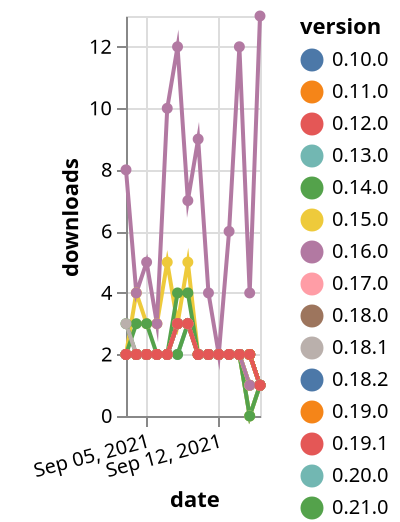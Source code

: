 {"$schema": "https://vega.github.io/schema/vega-lite/v5.json", "description": "A simple bar chart with embedded data.", "data": {"values": [{"date": "2021-09-03", "total": 2600, "delta": 2, "version": "0.4.6"}, {"date": "2021-09-04", "total": 2602, "delta": 2, "version": "0.4.6"}, {"date": "2021-09-05", "total": 2604, "delta": 2, "version": "0.4.6"}, {"date": "2021-09-06", "total": 2606, "delta": 2, "version": "0.4.6"}, {"date": "2021-09-07", "total": 2608, "delta": 2, "version": "0.4.6"}, {"date": "2021-09-08", "total": 2611, "delta": 3, "version": "0.4.6"}, {"date": "2021-09-09", "total": 2614, "delta": 3, "version": "0.4.6"}, {"date": "2021-09-10", "total": 2616, "delta": 2, "version": "0.4.6"}, {"date": "2021-09-11", "total": 2618, "delta": 2, "version": "0.4.6"}, {"date": "2021-09-12", "total": 2620, "delta": 2, "version": "0.4.6"}, {"date": "2021-09-13", "total": 2622, "delta": 2, "version": "0.4.6"}, {"date": "2021-09-14", "total": 2624, "delta": 2, "version": "0.4.6"}, {"date": "2021-09-15", "total": 2626, "delta": 2, "version": "0.4.6"}, {"date": "2021-09-16", "total": 2627, "delta": 1, "version": "0.4.6"}, {"date": "2021-09-03", "total": 3187, "delta": 2, "version": "0.20.0"}, {"date": "2021-09-04", "total": 3189, "delta": 2, "version": "0.20.0"}, {"date": "2021-09-05", "total": 3191, "delta": 2, "version": "0.20.0"}, {"date": "2021-09-06", "total": 3193, "delta": 2, "version": "0.20.0"}, {"date": "2021-09-07", "total": 3195, "delta": 2, "version": "0.20.0"}, {"date": "2021-09-08", "total": 3197, "delta": 2, "version": "0.20.0"}, {"date": "2021-09-09", "total": 3200, "delta": 3, "version": "0.20.0"}, {"date": "2021-09-10", "total": 3202, "delta": 2, "version": "0.20.0"}, {"date": "2021-09-11", "total": 3204, "delta": 2, "version": "0.20.0"}, {"date": "2021-09-12", "total": 3206, "delta": 2, "version": "0.20.0"}, {"date": "2021-09-13", "total": 3208, "delta": 2, "version": "0.20.0"}, {"date": "2021-09-14", "total": 3210, "delta": 2, "version": "0.20.0"}, {"date": "2021-09-15", "total": 3210, "delta": 0, "version": "0.20.0"}, {"date": "2021-09-16", "total": 3211, "delta": 1, "version": "0.20.0"}, {"date": "2021-09-03", "total": 1303, "delta": 2, "version": "0.22.0"}, {"date": "2021-09-04", "total": 1307, "delta": 4, "version": "0.22.0"}, {"date": "2021-09-05", "total": 1310, "delta": 3, "version": "0.22.0"}, {"date": "2021-09-06", "total": 1313, "delta": 3, "version": "0.22.0"}, {"date": "2021-09-07", "total": 1318, "delta": 5, "version": "0.22.0"}, {"date": "2021-09-08", "total": 1321, "delta": 3, "version": "0.22.0"}, {"date": "2021-09-09", "total": 1326, "delta": 5, "version": "0.22.0"}, {"date": "2021-09-10", "total": 1328, "delta": 2, "version": "0.22.0"}, {"date": "2021-09-11", "total": 1330, "delta": 2, "version": "0.22.0"}, {"date": "2021-09-12", "total": 1332, "delta": 2, "version": "0.22.0"}, {"date": "2021-09-13", "total": 1334, "delta": 2, "version": "0.22.0"}, {"date": "2021-09-14", "total": 1336, "delta": 2, "version": "0.22.0"}, {"date": "2021-09-15", "total": 1336, "delta": 0, "version": "0.22.0"}, {"date": "2021-09-16", "total": 1337, "delta": 1, "version": "0.22.0"}, {"date": "2021-09-03", "total": 2074, "delta": 2, "version": "0.18.2"}, {"date": "2021-09-04", "total": 2076, "delta": 2, "version": "0.18.2"}, {"date": "2021-09-05", "total": 2078, "delta": 2, "version": "0.18.2"}, {"date": "2021-09-06", "total": 2080, "delta": 2, "version": "0.18.2"}, {"date": "2021-09-07", "total": 2082, "delta": 2, "version": "0.18.2"}, {"date": "2021-09-08", "total": 2085, "delta": 3, "version": "0.18.2"}, {"date": "2021-09-09", "total": 2088, "delta": 3, "version": "0.18.2"}, {"date": "2021-09-10", "total": 2090, "delta": 2, "version": "0.18.2"}, {"date": "2021-09-11", "total": 2092, "delta": 2, "version": "0.18.2"}, {"date": "2021-09-12", "total": 2094, "delta": 2, "version": "0.18.2"}, {"date": "2021-09-13", "total": 2096, "delta": 2, "version": "0.18.2"}, {"date": "2021-09-14", "total": 2098, "delta": 2, "version": "0.18.2"}, {"date": "2021-09-15", "total": 2100, "delta": 2, "version": "0.18.2"}, {"date": "2021-09-16", "total": 2101, "delta": 1, "version": "0.18.2"}, {"date": "2021-09-03", "total": 1129, "delta": 8, "version": "0.23.0"}, {"date": "2021-09-04", "total": 1133, "delta": 4, "version": "0.23.0"}, {"date": "2021-09-05", "total": 1138, "delta": 5, "version": "0.23.0"}, {"date": "2021-09-06", "total": 1141, "delta": 3, "version": "0.23.0"}, {"date": "2021-09-07", "total": 1151, "delta": 10, "version": "0.23.0"}, {"date": "2021-09-08", "total": 1163, "delta": 12, "version": "0.23.0"}, {"date": "2021-09-09", "total": 1170, "delta": 7, "version": "0.23.0"}, {"date": "2021-09-10", "total": 1179, "delta": 9, "version": "0.23.0"}, {"date": "2021-09-11", "total": 1183, "delta": 4, "version": "0.23.0"}, {"date": "2021-09-12", "total": 1185, "delta": 2, "version": "0.23.0"}, {"date": "2021-09-13", "total": 1191, "delta": 6, "version": "0.23.0"}, {"date": "2021-09-14", "total": 1203, "delta": 12, "version": "0.23.0"}, {"date": "2021-09-15", "total": 1207, "delta": 4, "version": "0.23.0"}, {"date": "2021-09-16", "total": 1220, "delta": 13, "version": "0.23.0"}, {"date": "2021-09-03", "total": 2467, "delta": 2, "version": "0.17.0"}, {"date": "2021-09-04", "total": 2469, "delta": 2, "version": "0.17.0"}, {"date": "2021-09-05", "total": 2471, "delta": 2, "version": "0.17.0"}, {"date": "2021-09-06", "total": 2473, "delta": 2, "version": "0.17.0"}, {"date": "2021-09-07", "total": 2475, "delta": 2, "version": "0.17.0"}, {"date": "2021-09-08", "total": 2478, "delta": 3, "version": "0.17.0"}, {"date": "2021-09-09", "total": 2481, "delta": 3, "version": "0.17.0"}, {"date": "2021-09-10", "total": 2483, "delta": 2, "version": "0.17.0"}, {"date": "2021-09-11", "total": 2485, "delta": 2, "version": "0.17.0"}, {"date": "2021-09-12", "total": 2487, "delta": 2, "version": "0.17.0"}, {"date": "2021-09-13", "total": 2489, "delta": 2, "version": "0.17.0"}, {"date": "2021-09-14", "total": 2491, "delta": 2, "version": "0.17.0"}, {"date": "2021-09-15", "total": 2493, "delta": 2, "version": "0.17.0"}, {"date": "2021-09-16", "total": 2494, "delta": 1, "version": "0.17.0"}, {"date": "2021-09-03", "total": 2596, "delta": 2, "version": "0.4.4"}, {"date": "2021-09-04", "total": 2598, "delta": 2, "version": "0.4.4"}, {"date": "2021-09-05", "total": 2600, "delta": 2, "version": "0.4.4"}, {"date": "2021-09-06", "total": 2602, "delta": 2, "version": "0.4.4"}, {"date": "2021-09-07", "total": 2604, "delta": 2, "version": "0.4.4"}, {"date": "2021-09-08", "total": 2607, "delta": 3, "version": "0.4.4"}, {"date": "2021-09-09", "total": 2610, "delta": 3, "version": "0.4.4"}, {"date": "2021-09-10", "total": 2612, "delta": 2, "version": "0.4.4"}, {"date": "2021-09-11", "total": 2614, "delta": 2, "version": "0.4.4"}, {"date": "2021-09-12", "total": 2616, "delta": 2, "version": "0.4.4"}, {"date": "2021-09-13", "total": 2618, "delta": 2, "version": "0.4.4"}, {"date": "2021-09-14", "total": 2620, "delta": 2, "version": "0.4.4"}, {"date": "2021-09-15", "total": 2622, "delta": 2, "version": "0.4.4"}, {"date": "2021-09-16", "total": 2623, "delta": 1, "version": "0.4.4"}, {"date": "2021-09-03", "total": 2603, "delta": 2, "version": "0.4.5"}, {"date": "2021-09-04", "total": 2605, "delta": 2, "version": "0.4.5"}, {"date": "2021-09-05", "total": 2607, "delta": 2, "version": "0.4.5"}, {"date": "2021-09-06", "total": 2609, "delta": 2, "version": "0.4.5"}, {"date": "2021-09-07", "total": 2611, "delta": 2, "version": "0.4.5"}, {"date": "2021-09-08", "total": 2614, "delta": 3, "version": "0.4.5"}, {"date": "2021-09-09", "total": 2617, "delta": 3, "version": "0.4.5"}, {"date": "2021-09-10", "total": 2619, "delta": 2, "version": "0.4.5"}, {"date": "2021-09-11", "total": 2621, "delta": 2, "version": "0.4.5"}, {"date": "2021-09-12", "total": 2623, "delta": 2, "version": "0.4.5"}, {"date": "2021-09-13", "total": 2625, "delta": 2, "version": "0.4.5"}, {"date": "2021-09-14", "total": 2627, "delta": 2, "version": "0.4.5"}, {"date": "2021-09-15", "total": 2629, "delta": 2, "version": "0.4.5"}, {"date": "2021-09-16", "total": 2630, "delta": 1, "version": "0.4.5"}, {"date": "2021-09-03", "total": 2595, "delta": 2, "version": "0.7.0"}, {"date": "2021-09-04", "total": 2597, "delta": 2, "version": "0.7.0"}, {"date": "2021-09-05", "total": 2599, "delta": 2, "version": "0.7.0"}, {"date": "2021-09-06", "total": 2601, "delta": 2, "version": "0.7.0"}, {"date": "2021-09-07", "total": 2603, "delta": 2, "version": "0.7.0"}, {"date": "2021-09-08", "total": 2606, "delta": 3, "version": "0.7.0"}, {"date": "2021-09-09", "total": 2609, "delta": 3, "version": "0.7.0"}, {"date": "2021-09-10", "total": 2611, "delta": 2, "version": "0.7.0"}, {"date": "2021-09-11", "total": 2613, "delta": 2, "version": "0.7.0"}, {"date": "2021-09-12", "total": 2615, "delta": 2, "version": "0.7.0"}, {"date": "2021-09-13", "total": 2617, "delta": 2, "version": "0.7.0"}, {"date": "2021-09-14", "total": 2619, "delta": 2, "version": "0.7.0"}, {"date": "2021-09-15", "total": 2620, "delta": 1, "version": "0.7.0"}, {"date": "2021-09-16", "total": 2621, "delta": 1, "version": "0.7.0"}, {"date": "2021-09-03", "total": 2601, "delta": 2, "version": "0.6.1"}, {"date": "2021-09-04", "total": 2603, "delta": 2, "version": "0.6.1"}, {"date": "2021-09-05", "total": 2605, "delta": 2, "version": "0.6.1"}, {"date": "2021-09-06", "total": 2607, "delta": 2, "version": "0.6.1"}, {"date": "2021-09-07", "total": 2609, "delta": 2, "version": "0.6.1"}, {"date": "2021-09-08", "total": 2612, "delta": 3, "version": "0.6.1"}, {"date": "2021-09-09", "total": 2615, "delta": 3, "version": "0.6.1"}, {"date": "2021-09-10", "total": 2617, "delta": 2, "version": "0.6.1"}, {"date": "2021-09-11", "total": 2619, "delta": 2, "version": "0.6.1"}, {"date": "2021-09-12", "total": 2621, "delta": 2, "version": "0.6.1"}, {"date": "2021-09-13", "total": 2623, "delta": 2, "version": "0.6.1"}, {"date": "2021-09-14", "total": 2625, "delta": 2, "version": "0.6.1"}, {"date": "2021-09-15", "total": 2627, "delta": 2, "version": "0.6.1"}, {"date": "2021-09-16", "total": 2628, "delta": 1, "version": "0.6.1"}, {"date": "2021-09-03", "total": 2497, "delta": 2, "version": "0.10.0"}, {"date": "2021-09-04", "total": 2499, "delta": 2, "version": "0.10.0"}, {"date": "2021-09-05", "total": 2501, "delta": 2, "version": "0.10.0"}, {"date": "2021-09-06", "total": 2503, "delta": 2, "version": "0.10.0"}, {"date": "2021-09-07", "total": 2505, "delta": 2, "version": "0.10.0"}, {"date": "2021-09-08", "total": 2508, "delta": 3, "version": "0.10.0"}, {"date": "2021-09-09", "total": 2511, "delta": 3, "version": "0.10.0"}, {"date": "2021-09-10", "total": 2513, "delta": 2, "version": "0.10.0"}, {"date": "2021-09-11", "total": 2515, "delta": 2, "version": "0.10.0"}, {"date": "2021-09-12", "total": 2517, "delta": 2, "version": "0.10.0"}, {"date": "2021-09-13", "total": 2519, "delta": 2, "version": "0.10.0"}, {"date": "2021-09-14", "total": 2521, "delta": 2, "version": "0.10.0"}, {"date": "2021-09-15", "total": 2523, "delta": 2, "version": "0.10.0"}, {"date": "2021-09-16", "total": 2524, "delta": 1, "version": "0.10.0"}, {"date": "2021-09-03", "total": 1085, "delta": 2, "version": "0.21.0"}, {"date": "2021-09-04", "total": 1088, "delta": 3, "version": "0.21.0"}, {"date": "2021-09-05", "total": 1091, "delta": 3, "version": "0.21.0"}, {"date": "2021-09-06", "total": 1093, "delta": 2, "version": "0.21.0"}, {"date": "2021-09-07", "total": 1095, "delta": 2, "version": "0.21.0"}, {"date": "2021-09-08", "total": 1097, "delta": 2, "version": "0.21.0"}, {"date": "2021-09-09", "total": 1100, "delta": 3, "version": "0.21.0"}, {"date": "2021-09-10", "total": 1102, "delta": 2, "version": "0.21.0"}, {"date": "2021-09-11", "total": 1104, "delta": 2, "version": "0.21.0"}, {"date": "2021-09-12", "total": 1106, "delta": 2, "version": "0.21.0"}, {"date": "2021-09-13", "total": 1108, "delta": 2, "version": "0.21.0"}, {"date": "2021-09-14", "total": 1110, "delta": 2, "version": "0.21.0"}, {"date": "2021-09-15", "total": 1110, "delta": 0, "version": "0.21.0"}, {"date": "2021-09-16", "total": 1111, "delta": 1, "version": "0.21.0"}, {"date": "2021-09-03", "total": 2593, "delta": 2, "version": "0.7.1"}, {"date": "2021-09-04", "total": 2595, "delta": 2, "version": "0.7.1"}, {"date": "2021-09-05", "total": 2597, "delta": 2, "version": "0.7.1"}, {"date": "2021-09-06", "total": 2599, "delta": 2, "version": "0.7.1"}, {"date": "2021-09-07", "total": 2601, "delta": 2, "version": "0.7.1"}, {"date": "2021-09-08", "total": 2604, "delta": 3, "version": "0.7.1"}, {"date": "2021-09-09", "total": 2607, "delta": 3, "version": "0.7.1"}, {"date": "2021-09-10", "total": 2609, "delta": 2, "version": "0.7.1"}, {"date": "2021-09-11", "total": 2611, "delta": 2, "version": "0.7.1"}, {"date": "2021-09-12", "total": 2613, "delta": 2, "version": "0.7.1"}, {"date": "2021-09-13", "total": 2615, "delta": 2, "version": "0.7.1"}, {"date": "2021-09-14", "total": 2617, "delta": 2, "version": "0.7.1"}, {"date": "2021-09-15", "total": 2618, "delta": 1, "version": "0.7.1"}, {"date": "2021-09-16", "total": 2619, "delta": 1, "version": "0.7.1"}, {"date": "2021-09-03", "total": 2539, "delta": 2, "version": "0.9.1"}, {"date": "2021-09-04", "total": 2541, "delta": 2, "version": "0.9.1"}, {"date": "2021-09-05", "total": 2543, "delta": 2, "version": "0.9.1"}, {"date": "2021-09-06", "total": 2545, "delta": 2, "version": "0.9.1"}, {"date": "2021-09-07", "total": 2547, "delta": 2, "version": "0.9.1"}, {"date": "2021-09-08", "total": 2550, "delta": 3, "version": "0.9.1"}, {"date": "2021-09-09", "total": 2553, "delta": 3, "version": "0.9.1"}, {"date": "2021-09-10", "total": 2555, "delta": 2, "version": "0.9.1"}, {"date": "2021-09-11", "total": 2557, "delta": 2, "version": "0.9.1"}, {"date": "2021-09-12", "total": 2559, "delta": 2, "version": "0.9.1"}, {"date": "2021-09-13", "total": 2561, "delta": 2, "version": "0.9.1"}, {"date": "2021-09-14", "total": 2563, "delta": 2, "version": "0.9.1"}, {"date": "2021-09-15", "total": 2564, "delta": 1, "version": "0.9.1"}, {"date": "2021-09-16", "total": 2565, "delta": 1, "version": "0.9.1"}, {"date": "2021-09-03", "total": 2592, "delta": 2, "version": "0.8.0"}, {"date": "2021-09-04", "total": 2594, "delta": 2, "version": "0.8.0"}, {"date": "2021-09-05", "total": 2596, "delta": 2, "version": "0.8.0"}, {"date": "2021-09-06", "total": 2598, "delta": 2, "version": "0.8.0"}, {"date": "2021-09-07", "total": 2600, "delta": 2, "version": "0.8.0"}, {"date": "2021-09-08", "total": 2603, "delta": 3, "version": "0.8.0"}, {"date": "2021-09-09", "total": 2606, "delta": 3, "version": "0.8.0"}, {"date": "2021-09-10", "total": 2608, "delta": 2, "version": "0.8.0"}, {"date": "2021-09-11", "total": 2610, "delta": 2, "version": "0.8.0"}, {"date": "2021-09-12", "total": 2612, "delta": 2, "version": "0.8.0"}, {"date": "2021-09-13", "total": 2614, "delta": 2, "version": "0.8.0"}, {"date": "2021-09-14", "total": 2616, "delta": 2, "version": "0.8.0"}, {"date": "2021-09-15", "total": 2617, "delta": 1, "version": "0.8.0"}, {"date": "2021-09-16", "total": 2618, "delta": 1, "version": "0.8.0"}, {"date": "2021-09-03", "total": 2285, "delta": 2, "version": "0.19.1"}, {"date": "2021-09-04", "total": 2287, "delta": 2, "version": "0.19.1"}, {"date": "2021-09-05", "total": 2289, "delta": 2, "version": "0.19.1"}, {"date": "2021-09-06", "total": 2291, "delta": 2, "version": "0.19.1"}, {"date": "2021-09-07", "total": 2293, "delta": 2, "version": "0.19.1"}, {"date": "2021-09-08", "total": 2296, "delta": 3, "version": "0.19.1"}, {"date": "2021-09-09", "total": 2299, "delta": 3, "version": "0.19.1"}, {"date": "2021-09-10", "total": 2301, "delta": 2, "version": "0.19.1"}, {"date": "2021-09-11", "total": 2303, "delta": 2, "version": "0.19.1"}, {"date": "2021-09-12", "total": 2305, "delta": 2, "version": "0.19.1"}, {"date": "2021-09-13", "total": 2307, "delta": 2, "version": "0.19.1"}, {"date": "2021-09-14", "total": 2309, "delta": 2, "version": "0.19.1"}, {"date": "2021-09-15", "total": 2311, "delta": 2, "version": "0.19.1"}, {"date": "2021-09-16", "total": 2312, "delta": 1, "version": "0.19.1"}, {"date": "2021-09-03", "total": 2504, "delta": 2, "version": "0.13.0"}, {"date": "2021-09-04", "total": 2506, "delta": 2, "version": "0.13.0"}, {"date": "2021-09-05", "total": 2508, "delta": 2, "version": "0.13.0"}, {"date": "2021-09-06", "total": 2510, "delta": 2, "version": "0.13.0"}, {"date": "2021-09-07", "total": 2512, "delta": 2, "version": "0.13.0"}, {"date": "2021-09-08", "total": 2515, "delta": 3, "version": "0.13.0"}, {"date": "2021-09-09", "total": 2518, "delta": 3, "version": "0.13.0"}, {"date": "2021-09-10", "total": 2520, "delta": 2, "version": "0.13.0"}, {"date": "2021-09-11", "total": 2522, "delta": 2, "version": "0.13.0"}, {"date": "2021-09-12", "total": 2524, "delta": 2, "version": "0.13.0"}, {"date": "2021-09-13", "total": 2526, "delta": 2, "version": "0.13.0"}, {"date": "2021-09-14", "total": 2528, "delta": 2, "version": "0.13.0"}, {"date": "2021-09-15", "total": 2530, "delta": 2, "version": "0.13.0"}, {"date": "2021-09-16", "total": 2531, "delta": 1, "version": "0.13.0"}, {"date": "2021-09-03", "total": 2246, "delta": 2, "version": "0.16.0"}, {"date": "2021-09-04", "total": 2248, "delta": 2, "version": "0.16.0"}, {"date": "2021-09-05", "total": 2250, "delta": 2, "version": "0.16.0"}, {"date": "2021-09-06", "total": 2252, "delta": 2, "version": "0.16.0"}, {"date": "2021-09-07", "total": 2254, "delta": 2, "version": "0.16.0"}, {"date": "2021-09-08", "total": 2257, "delta": 3, "version": "0.16.0"}, {"date": "2021-09-09", "total": 2260, "delta": 3, "version": "0.16.0"}, {"date": "2021-09-10", "total": 2262, "delta": 2, "version": "0.16.0"}, {"date": "2021-09-11", "total": 2264, "delta": 2, "version": "0.16.0"}, {"date": "2021-09-12", "total": 2266, "delta": 2, "version": "0.16.0"}, {"date": "2021-09-13", "total": 2268, "delta": 2, "version": "0.16.0"}, {"date": "2021-09-14", "total": 2270, "delta": 2, "version": "0.16.0"}, {"date": "2021-09-15", "total": 2272, "delta": 2, "version": "0.16.0"}, {"date": "2021-09-16", "total": 2273, "delta": 1, "version": "0.16.0"}, {"date": "2021-09-03", "total": 2724, "delta": 3, "version": "0.14.0"}, {"date": "2021-09-04", "total": 2726, "delta": 2, "version": "0.14.0"}, {"date": "2021-09-05", "total": 2728, "delta": 2, "version": "0.14.0"}, {"date": "2021-09-06", "total": 2730, "delta": 2, "version": "0.14.0"}, {"date": "2021-09-07", "total": 2732, "delta": 2, "version": "0.14.0"}, {"date": "2021-09-08", "total": 2736, "delta": 4, "version": "0.14.0"}, {"date": "2021-09-09", "total": 2740, "delta": 4, "version": "0.14.0"}, {"date": "2021-09-10", "total": 2742, "delta": 2, "version": "0.14.0"}, {"date": "2021-09-11", "total": 2744, "delta": 2, "version": "0.14.0"}, {"date": "2021-09-12", "total": 2746, "delta": 2, "version": "0.14.0"}, {"date": "2021-09-13", "total": 2748, "delta": 2, "version": "0.14.0"}, {"date": "2021-09-14", "total": 2750, "delta": 2, "version": "0.14.0"}, {"date": "2021-09-15", "total": 2752, "delta": 2, "version": "0.14.0"}, {"date": "2021-09-16", "total": 2753, "delta": 1, "version": "0.14.0"}, {"date": "2021-09-03", "total": 1609, "delta": 2, "version": "0.19.0"}, {"date": "2021-09-04", "total": 1611, "delta": 2, "version": "0.19.0"}, {"date": "2021-09-05", "total": 1613, "delta": 2, "version": "0.19.0"}, {"date": "2021-09-06", "total": 1615, "delta": 2, "version": "0.19.0"}, {"date": "2021-09-07", "total": 1617, "delta": 2, "version": "0.19.0"}, {"date": "2021-09-08", "total": 1620, "delta": 3, "version": "0.19.0"}, {"date": "2021-09-09", "total": 1623, "delta": 3, "version": "0.19.0"}, {"date": "2021-09-10", "total": 1625, "delta": 2, "version": "0.19.0"}, {"date": "2021-09-11", "total": 1627, "delta": 2, "version": "0.19.0"}, {"date": "2021-09-12", "total": 1629, "delta": 2, "version": "0.19.0"}, {"date": "2021-09-13", "total": 1631, "delta": 2, "version": "0.19.0"}, {"date": "2021-09-14", "total": 1633, "delta": 2, "version": "0.19.0"}, {"date": "2021-09-15", "total": 1635, "delta": 2, "version": "0.19.0"}, {"date": "2021-09-16", "total": 1636, "delta": 1, "version": "0.19.0"}, {"date": "2021-09-03", "total": 1841, "delta": 3, "version": "0.18.1"}, {"date": "2021-09-04", "total": 1843, "delta": 2, "version": "0.18.1"}, {"date": "2021-09-05", "total": 1845, "delta": 2, "version": "0.18.1"}, {"date": "2021-09-06", "total": 1847, "delta": 2, "version": "0.18.1"}, {"date": "2021-09-07", "total": 1849, "delta": 2, "version": "0.18.1"}, {"date": "2021-09-08", "total": 1852, "delta": 3, "version": "0.18.1"}, {"date": "2021-09-09", "total": 1855, "delta": 3, "version": "0.18.1"}, {"date": "2021-09-10", "total": 1857, "delta": 2, "version": "0.18.1"}, {"date": "2021-09-11", "total": 1859, "delta": 2, "version": "0.18.1"}, {"date": "2021-09-12", "total": 1861, "delta": 2, "version": "0.18.1"}, {"date": "2021-09-13", "total": 1863, "delta": 2, "version": "0.18.1"}, {"date": "2021-09-14", "total": 1865, "delta": 2, "version": "0.18.1"}, {"date": "2021-09-15", "total": 1867, "delta": 2, "version": "0.18.1"}, {"date": "2021-09-16", "total": 1868, "delta": 1, "version": "0.18.1"}, {"date": "2021-09-03", "total": 1914, "delta": 2, "version": "0.18.0"}, {"date": "2021-09-04", "total": 1916, "delta": 2, "version": "0.18.0"}, {"date": "2021-09-05", "total": 1918, "delta": 2, "version": "0.18.0"}, {"date": "2021-09-06", "total": 1920, "delta": 2, "version": "0.18.0"}, {"date": "2021-09-07", "total": 1922, "delta": 2, "version": "0.18.0"}, {"date": "2021-09-08", "total": 1925, "delta": 3, "version": "0.18.0"}, {"date": "2021-09-09", "total": 1928, "delta": 3, "version": "0.18.0"}, {"date": "2021-09-10", "total": 1930, "delta": 2, "version": "0.18.0"}, {"date": "2021-09-11", "total": 1932, "delta": 2, "version": "0.18.0"}, {"date": "2021-09-12", "total": 1934, "delta": 2, "version": "0.18.0"}, {"date": "2021-09-13", "total": 1936, "delta": 2, "version": "0.18.0"}, {"date": "2021-09-14", "total": 1938, "delta": 2, "version": "0.18.0"}, {"date": "2021-09-15", "total": 1940, "delta": 2, "version": "0.18.0"}, {"date": "2021-09-16", "total": 1941, "delta": 1, "version": "0.18.0"}, {"date": "2021-09-03", "total": 2594, "delta": 2, "version": "0.6.0"}, {"date": "2021-09-04", "total": 2596, "delta": 2, "version": "0.6.0"}, {"date": "2021-09-05", "total": 2598, "delta": 2, "version": "0.6.0"}, {"date": "2021-09-06", "total": 2600, "delta": 2, "version": "0.6.0"}, {"date": "2021-09-07", "total": 2602, "delta": 2, "version": "0.6.0"}, {"date": "2021-09-08", "total": 2605, "delta": 3, "version": "0.6.0"}, {"date": "2021-09-09", "total": 2608, "delta": 3, "version": "0.6.0"}, {"date": "2021-09-10", "total": 2610, "delta": 2, "version": "0.6.0"}, {"date": "2021-09-11", "total": 2612, "delta": 2, "version": "0.6.0"}, {"date": "2021-09-12", "total": 2614, "delta": 2, "version": "0.6.0"}, {"date": "2021-09-13", "total": 2616, "delta": 2, "version": "0.6.0"}, {"date": "2021-09-14", "total": 2618, "delta": 2, "version": "0.6.0"}, {"date": "2021-09-15", "total": 2620, "delta": 2, "version": "0.6.0"}, {"date": "2021-09-16", "total": 2621, "delta": 1, "version": "0.6.0"}, {"date": "2021-09-03", "total": 2585, "delta": 2, "version": "0.5.0"}, {"date": "2021-09-04", "total": 2587, "delta": 2, "version": "0.5.0"}, {"date": "2021-09-05", "total": 2589, "delta": 2, "version": "0.5.0"}, {"date": "2021-09-06", "total": 2591, "delta": 2, "version": "0.5.0"}, {"date": "2021-09-07", "total": 2593, "delta": 2, "version": "0.5.0"}, {"date": "2021-09-08", "total": 2596, "delta": 3, "version": "0.5.0"}, {"date": "2021-09-09", "total": 2599, "delta": 3, "version": "0.5.0"}, {"date": "2021-09-10", "total": 2601, "delta": 2, "version": "0.5.0"}, {"date": "2021-09-11", "total": 2603, "delta": 2, "version": "0.5.0"}, {"date": "2021-09-12", "total": 2605, "delta": 2, "version": "0.5.0"}, {"date": "2021-09-13", "total": 2607, "delta": 2, "version": "0.5.0"}, {"date": "2021-09-14", "total": 2609, "delta": 2, "version": "0.5.0"}, {"date": "2021-09-15", "total": 2611, "delta": 2, "version": "0.5.0"}, {"date": "2021-09-16", "total": 2612, "delta": 1, "version": "0.5.0"}, {"date": "2021-09-03", "total": 2467, "delta": 2, "version": "0.15.0"}, {"date": "2021-09-04", "total": 2469, "delta": 2, "version": "0.15.0"}, {"date": "2021-09-05", "total": 2471, "delta": 2, "version": "0.15.0"}, {"date": "2021-09-06", "total": 2473, "delta": 2, "version": "0.15.0"}, {"date": "2021-09-07", "total": 2475, "delta": 2, "version": "0.15.0"}, {"date": "2021-09-08", "total": 2478, "delta": 3, "version": "0.15.0"}, {"date": "2021-09-09", "total": 2481, "delta": 3, "version": "0.15.0"}, {"date": "2021-09-10", "total": 2483, "delta": 2, "version": "0.15.0"}, {"date": "2021-09-11", "total": 2485, "delta": 2, "version": "0.15.0"}, {"date": "2021-09-12", "total": 2487, "delta": 2, "version": "0.15.0"}, {"date": "2021-09-13", "total": 2489, "delta": 2, "version": "0.15.0"}, {"date": "2021-09-14", "total": 2491, "delta": 2, "version": "0.15.0"}, {"date": "2021-09-15", "total": 2493, "delta": 2, "version": "0.15.0"}, {"date": "2021-09-16", "total": 2494, "delta": 1, "version": "0.15.0"}, {"date": "2021-09-03", "total": 2402, "delta": 2, "version": "0.11.0"}, {"date": "2021-09-04", "total": 2404, "delta": 2, "version": "0.11.0"}, {"date": "2021-09-05", "total": 2406, "delta": 2, "version": "0.11.0"}, {"date": "2021-09-06", "total": 2408, "delta": 2, "version": "0.11.0"}, {"date": "2021-09-07", "total": 2410, "delta": 2, "version": "0.11.0"}, {"date": "2021-09-08", "total": 2413, "delta": 3, "version": "0.11.0"}, {"date": "2021-09-09", "total": 2416, "delta": 3, "version": "0.11.0"}, {"date": "2021-09-10", "total": 2418, "delta": 2, "version": "0.11.0"}, {"date": "2021-09-11", "total": 2420, "delta": 2, "version": "0.11.0"}, {"date": "2021-09-12", "total": 2422, "delta": 2, "version": "0.11.0"}, {"date": "2021-09-13", "total": 2424, "delta": 2, "version": "0.11.0"}, {"date": "2021-09-14", "total": 2426, "delta": 2, "version": "0.11.0"}, {"date": "2021-09-15", "total": 2428, "delta": 2, "version": "0.11.0"}, {"date": "2021-09-16", "total": 2429, "delta": 1, "version": "0.11.0"}, {"date": "2021-09-03", "total": 2704, "delta": 2, "version": "0.9.0"}, {"date": "2021-09-04", "total": 2706, "delta": 2, "version": "0.9.0"}, {"date": "2021-09-05", "total": 2708, "delta": 2, "version": "0.9.0"}, {"date": "2021-09-06", "total": 2710, "delta": 2, "version": "0.9.0"}, {"date": "2021-09-07", "total": 2712, "delta": 2, "version": "0.9.0"}, {"date": "2021-09-08", "total": 2715, "delta": 3, "version": "0.9.0"}, {"date": "2021-09-09", "total": 2718, "delta": 3, "version": "0.9.0"}, {"date": "2021-09-10", "total": 2720, "delta": 2, "version": "0.9.0"}, {"date": "2021-09-11", "total": 2722, "delta": 2, "version": "0.9.0"}, {"date": "2021-09-12", "total": 2724, "delta": 2, "version": "0.9.0"}, {"date": "2021-09-13", "total": 2726, "delta": 2, "version": "0.9.0"}, {"date": "2021-09-14", "total": 2728, "delta": 2, "version": "0.9.0"}, {"date": "2021-09-15", "total": 2729, "delta": 1, "version": "0.9.0"}, {"date": "2021-09-16", "total": 2730, "delta": 1, "version": "0.9.0"}, {"date": "2021-09-03", "total": 2401, "delta": 2, "version": "0.12.0"}, {"date": "2021-09-04", "total": 2403, "delta": 2, "version": "0.12.0"}, {"date": "2021-09-05", "total": 2405, "delta": 2, "version": "0.12.0"}, {"date": "2021-09-06", "total": 2407, "delta": 2, "version": "0.12.0"}, {"date": "2021-09-07", "total": 2409, "delta": 2, "version": "0.12.0"}, {"date": "2021-09-08", "total": 2412, "delta": 3, "version": "0.12.0"}, {"date": "2021-09-09", "total": 2415, "delta": 3, "version": "0.12.0"}, {"date": "2021-09-10", "total": 2417, "delta": 2, "version": "0.12.0"}, {"date": "2021-09-11", "total": 2419, "delta": 2, "version": "0.12.0"}, {"date": "2021-09-12", "total": 2421, "delta": 2, "version": "0.12.0"}, {"date": "2021-09-13", "total": 2423, "delta": 2, "version": "0.12.0"}, {"date": "2021-09-14", "total": 2425, "delta": 2, "version": "0.12.0"}, {"date": "2021-09-15", "total": 2427, "delta": 2, "version": "0.12.0"}, {"date": "2021-09-16", "total": 2428, "delta": 1, "version": "0.12.0"}]}, "width": "container", "mark": {"type": "line", "point": {"filled": true}}, "encoding": {"x": {"field": "date", "type": "temporal", "timeUnit": "yearmonthdate", "title": "date", "axis": {"labelAngle": -15}}, "y": {"field": "delta", "type": "quantitative", "title": "downloads"}, "color": {"field": "version", "type": "nominal"}, "tooltip": {"field": "delta"}}}